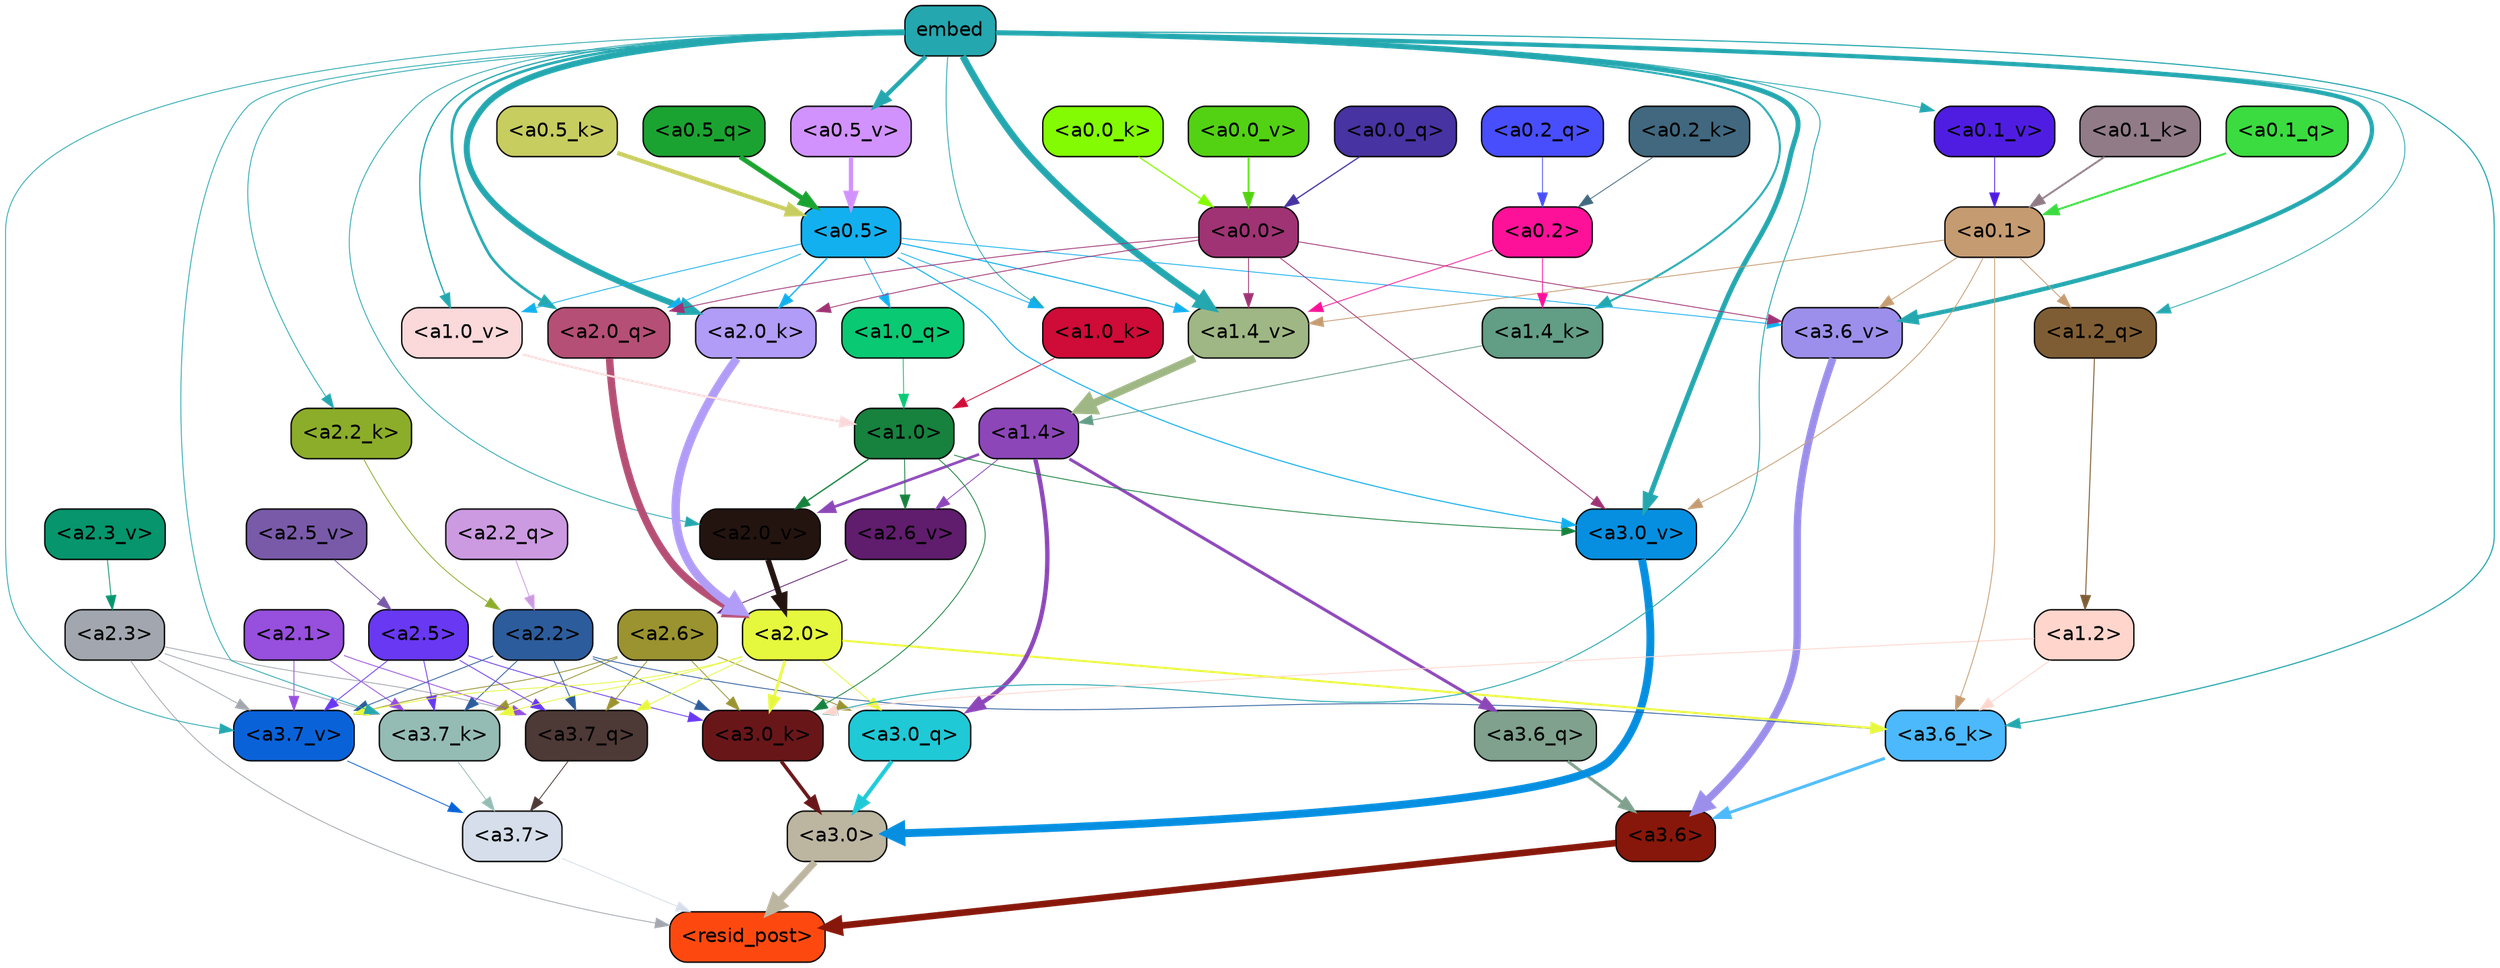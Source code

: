 strict digraph "" {
	graph [bgcolor=transparent,
		layout=dot,
		overlap=false,
		splines=true
	];
	"<a3.7>"	[color=black,
		fillcolor="#d5deea",
		fontname=Helvetica,
		shape=box,
		style="filled, rounded"];
	"<resid_post>"	[color=black,
		fillcolor="#fd4910",
		fontname=Helvetica,
		shape=box,
		style="filled, rounded"];
	"<a3.7>" -> "<resid_post>"	[color="#d5deea",
		penwidth=0.6];
	"<a3.6>"	[color=black,
		fillcolor="#87170a",
		fontname=Helvetica,
		shape=box,
		style="filled, rounded"];
	"<a3.6>" -> "<resid_post>"	[color="#87170a",
		penwidth=4.7534414529800415];
	"<a3.0>"	[color=black,
		fillcolor="#bcb5a0",
		fontname=Helvetica,
		shape=box,
		style="filled, rounded"];
	"<a3.0>" -> "<resid_post>"	[color="#bcb5a0",
		penwidth=4.898576855659485];
	"<a2.3>"	[color=black,
		fillcolor="#a2a7af",
		fontname=Helvetica,
		shape=box,
		style="filled, rounded"];
	"<a2.3>" -> "<resid_post>"	[color="#a2a7af",
		penwidth=0.6];
	"<a3.7_q>"	[color=black,
		fillcolor="#4d3936",
		fontname=Helvetica,
		shape=box,
		style="filled, rounded"];
	"<a2.3>" -> "<a3.7_q>"	[color="#a2a7af",
		penwidth=0.6];
	"<a3.7_k>"	[color=black,
		fillcolor="#94bcb4",
		fontname=Helvetica,
		shape=box,
		style="filled, rounded"];
	"<a2.3>" -> "<a3.7_k>"	[color="#a2a7af",
		penwidth=0.6];
	"<a3.7_v>"	[color=black,
		fillcolor="#0a62d9",
		fontname=Helvetica,
		shape=box,
		style="filled, rounded"];
	"<a2.3>" -> "<a3.7_v>"	[color="#a2a7af",
		penwidth=0.6];
	"<a3.7_q>" -> "<a3.7>"	[color="#4d3936",
		penwidth=0.6];
	"<a3.6_q>"	[color=black,
		fillcolor="#7fa18d",
		fontname=Helvetica,
		shape=box,
		style="filled, rounded"];
	"<a3.6_q>" -> "<a3.6>"	[color="#7fa18d",
		penwidth=2.160832464694977];
	"<a3.0_q>"	[color=black,
		fillcolor="#1fc9d6",
		fontname=Helvetica,
		shape=box,
		style="filled, rounded"];
	"<a3.0_q>" -> "<a3.0>"	[color="#1fc9d6",
		penwidth=2.870753765106201];
	"<a3.7_k>" -> "<a3.7>"	[color="#94bcb4",
		penwidth=0.6];
	"<a3.6_k>"	[color=black,
		fillcolor="#4cb9fc",
		fontname=Helvetica,
		shape=box,
		style="filled, rounded"];
	"<a3.6_k>" -> "<a3.6>"	[color="#4cb9fc",
		penwidth=2.13908451795578];
	"<a3.0_k>"	[color=black,
		fillcolor="#691619",
		fontname=Helvetica,
		shape=box,
		style="filled, rounded"];
	"<a3.0_k>" -> "<a3.0>"	[color="#691619",
		penwidth=2.520303964614868];
	"<a3.7_v>" -> "<a3.7>"	[color="#0a62d9",
		penwidth=0.6];
	"<a3.6_v>"	[color=black,
		fillcolor="#9c8feb",
		fontname=Helvetica,
		shape=box,
		style="filled, rounded"];
	"<a3.6_v>" -> "<a3.6>"	[color="#9c8feb",
		penwidth=5.297133803367615];
	"<a3.0_v>"	[color=black,
		fillcolor="#068fe0",
		fontname=Helvetica,
		shape=box,
		style="filled, rounded"];
	"<a3.0_v>" -> "<a3.0>"	[color="#068fe0",
		penwidth=5.680712580680847];
	"<a2.6>"	[color=black,
		fillcolor="#9a932f",
		fontname=Helvetica,
		shape=box,
		style="filled, rounded"];
	"<a2.6>" -> "<a3.7_q>"	[color="#9a932f",
		penwidth=0.6];
	"<a2.6>" -> "<a3.0_q>"	[color="#9a932f",
		penwidth=0.6];
	"<a2.6>" -> "<a3.7_k>"	[color="#9a932f",
		penwidth=0.6];
	"<a2.6>" -> "<a3.0_k>"	[color="#9a932f",
		penwidth=0.6];
	"<a2.6>" -> "<a3.7_v>"	[color="#9a932f",
		penwidth=0.6];
	"<a2.5>"	[color=black,
		fillcolor="#6838f3",
		fontname=Helvetica,
		shape=box,
		style="filled, rounded"];
	"<a2.5>" -> "<a3.7_q>"	[color="#6838f3",
		penwidth=0.6];
	"<a2.5>" -> "<a3.7_k>"	[color="#6838f3",
		penwidth=0.6];
	"<a2.5>" -> "<a3.0_k>"	[color="#6838f3",
		penwidth=0.6];
	"<a2.5>" -> "<a3.7_v>"	[color="#6838f3",
		penwidth=0.6];
	"<a2.2>"	[color=black,
		fillcolor="#2c5c9c",
		fontname=Helvetica,
		shape=box,
		style="filled, rounded"];
	"<a2.2>" -> "<a3.7_q>"	[color="#2c5c9c",
		penwidth=0.6];
	"<a2.2>" -> "<a3.7_k>"	[color="#2c5c9c",
		penwidth=0.6];
	"<a2.2>" -> "<a3.6_k>"	[color="#2c5c9c",
		penwidth=0.6];
	"<a2.2>" -> "<a3.0_k>"	[color="#2c5c9c",
		penwidth=0.6];
	"<a2.2>" -> "<a3.7_v>"	[color="#2c5c9c",
		penwidth=0.6];
	"<a2.1>"	[color=black,
		fillcolor="#974fdd",
		fontname=Helvetica,
		shape=box,
		style="filled, rounded"];
	"<a2.1>" -> "<a3.7_q>"	[color="#974fdd",
		penwidth=0.6];
	"<a2.1>" -> "<a3.7_k>"	[color="#974fdd",
		penwidth=0.6];
	"<a2.1>" -> "<a3.7_v>"	[color="#974fdd",
		penwidth=0.6];
	"<a2.0>"	[color=black,
		fillcolor="#e6f83d",
		fontname=Helvetica,
		shape=box,
		style="filled, rounded"];
	"<a2.0>" -> "<a3.7_q>"	[color="#e6f83d",
		penwidth=0.6];
	"<a2.0>" -> "<a3.0_q>"	[color="#e6f83d",
		penwidth=0.6];
	"<a2.0>" -> "<a3.7_k>"	[color="#e6f83d",
		penwidth=0.6];
	"<a2.0>" -> "<a3.6_k>"	[color="#e6f83d",
		penwidth=1.4807794839143753];
	"<a2.0>" -> "<a3.0_k>"	[color="#e6f83d",
		penwidth=1.9436544477939606];
	"<a2.0>" -> "<a3.7_v>"	[color="#e6f83d",
		penwidth=0.6];
	"<a1.4>"	[color=black,
		fillcolor="#8c46b8",
		fontname=Helvetica,
		shape=box,
		style="filled, rounded"];
	"<a1.4>" -> "<a3.6_q>"	[color="#8c46b8",
		penwidth=2.1635248363018036];
	"<a1.4>" -> "<a3.0_q>"	[color="#8c46b8",
		penwidth=3.1362746953964233];
	"<a2.6_v>"	[color=black,
		fillcolor="#601c6d",
		fontname=Helvetica,
		shape=box,
		style="filled, rounded"];
	"<a1.4>" -> "<a2.6_v>"	[color="#8c46b8",
		penwidth=0.6];
	"<a2.0_v>"	[color=black,
		fillcolor="#231410",
		fontname=Helvetica,
		shape=box,
		style="filled, rounded"];
	"<a1.4>" -> "<a2.0_v>"	[color="#8c46b8",
		penwidth=1.9271827340126038];
	embed	[color=black,
		fillcolor="#24a7af",
		fontname=Helvetica,
		shape=box,
		style="filled, rounded"];
	embed -> "<a3.7_k>"	[color="#24a7af",
		penwidth=0.6];
	embed -> "<a3.6_k>"	[color="#24a7af",
		penwidth=0.8202246725559235];
	embed -> "<a3.0_k>"	[color="#24a7af",
		penwidth=0.6771316379308701];
	embed -> "<a3.7_v>"	[color="#24a7af",
		penwidth=0.6];
	embed -> "<a3.6_v>"	[color="#24a7af",
		penwidth=3.067279100418091];
	embed -> "<a3.0_v>"	[color="#24a7af",
		penwidth=3.5202720761299133];
	"<a2.0_q>"	[color=black,
		fillcolor="#b54f75",
		fontname=Helvetica,
		shape=box,
		style="filled, rounded"];
	embed -> "<a2.0_q>"	[color="#24a7af",
		penwidth=1.9194039106369019];
	"<a2.2_k>"	[color=black,
		fillcolor="#8cad2a",
		fontname=Helvetica,
		shape=box,
		style="filled, rounded"];
	embed -> "<a2.2_k>"	[color="#24a7af",
		penwidth=0.6];
	"<a2.0_k>"	[color=black,
		fillcolor="#b19cf7",
		fontname=Helvetica,
		shape=box,
		style="filled, rounded"];
	embed -> "<a2.0_k>"	[color="#24a7af",
		penwidth=4.28515887260437];
	embed -> "<a2.0_v>"	[color="#24a7af",
		penwidth=0.6];
	"<a1.2_q>"	[color=black,
		fillcolor="#7f5d34",
		fontname=Helvetica,
		shape=box,
		style="filled, rounded"];
	embed -> "<a1.2_q>"	[color="#24a7af",
		penwidth=0.6];
	"<a1.4_k>"	[color=black,
		fillcolor="#629d86",
		fontname=Helvetica,
		shape=box,
		style="filled, rounded"];
	embed -> "<a1.4_k>"	[color="#24a7af",
		penwidth=1.441945195198059];
	"<a1.0_k>"	[color=black,
		fillcolor="#cf0b37",
		fontname=Helvetica,
		shape=box,
		style="filled, rounded"];
	embed -> "<a1.0_k>"	[color="#24a7af",
		penwidth=0.6];
	"<a1.4_v>"	[color=black,
		fillcolor="#9fb784",
		fontname=Helvetica,
		shape=box,
		style="filled, rounded"];
	embed -> "<a1.4_v>"	[color="#24a7af",
		penwidth=4.830149412155151];
	"<a1.0_v>"	[color=black,
		fillcolor="#fbd8da",
		fontname=Helvetica,
		shape=box,
		style="filled, rounded"];
	embed -> "<a1.0_v>"	[color="#24a7af",
		penwidth=0.8981428295373917];
	"<a0.5_v>"	[color=black,
		fillcolor="#d192fd",
		fontname=Helvetica,
		shape=box,
		style="filled, rounded"];
	embed -> "<a0.5_v>"	[color="#24a7af",
		penwidth=3.074461340904236];
	"<a0.1_v>"	[color=black,
		fillcolor="#4f1de1",
		fontname=Helvetica,
		shape=box,
		style="filled, rounded"];
	embed -> "<a0.1_v>"	[color="#24a7af",
		penwidth=0.6];
	"<a1.2>"	[color=black,
		fillcolor="#ffd5cc",
		fontname=Helvetica,
		shape=box,
		style="filled, rounded"];
	"<a1.2>" -> "<a3.6_k>"	[color="#ffd5cc",
		penwidth=0.6];
	"<a1.2>" -> "<a3.0_k>"	[color="#ffd5cc",
		penwidth=0.6];
	"<a0.1>"	[color=black,
		fillcolor="#c59b71",
		fontname=Helvetica,
		shape=box,
		style="filled, rounded"];
	"<a0.1>" -> "<a3.6_k>"	[color="#c59b71",
		penwidth=0.6];
	"<a0.1>" -> "<a3.6_v>"	[color="#c59b71",
		penwidth=0.6];
	"<a0.1>" -> "<a3.0_v>"	[color="#c59b71",
		penwidth=0.6];
	"<a0.1>" -> "<a1.2_q>"	[color="#c59b71",
		penwidth=0.6];
	"<a0.1>" -> "<a1.4_v>"	[color="#c59b71",
		penwidth=0.6];
	"<a1.0>"	[color=black,
		fillcolor="#17813e",
		fontname=Helvetica,
		shape=box,
		style="filled, rounded"];
	"<a1.0>" -> "<a3.0_k>"	[color="#17813e",
		penwidth=0.6];
	"<a1.0>" -> "<a3.0_v>"	[color="#17813e",
		penwidth=0.6];
	"<a1.0>" -> "<a2.6_v>"	[color="#17813e",
		penwidth=0.6];
	"<a1.0>" -> "<a2.0_v>"	[color="#17813e",
		penwidth=0.9754131138324738];
	"<a0.5>"	[color=black,
		fillcolor="#13b0ef",
		fontname=Helvetica,
		shape=box,
		style="filled, rounded"];
	"<a0.5>" -> "<a3.6_v>"	[color="#13b0ef",
		penwidth=0.6];
	"<a0.5>" -> "<a3.0_v>"	[color="#13b0ef",
		penwidth=0.764040544629097];
	"<a0.5>" -> "<a2.0_q>"	[color="#13b0ef",
		penwidth=0.6];
	"<a0.5>" -> "<a2.0_k>"	[color="#13b0ef",
		penwidth=0.9763890504837036];
	"<a1.0_q>"	[color=black,
		fillcolor="#09c973",
		fontname=Helvetica,
		shape=box,
		style="filled, rounded"];
	"<a0.5>" -> "<a1.0_q>"	[color="#13b0ef",
		penwidth=0.6];
	"<a0.5>" -> "<a1.0_k>"	[color="#13b0ef",
		penwidth=0.6];
	"<a0.5>" -> "<a1.4_v>"	[color="#13b0ef",
		penwidth=0.7723740935325623];
	"<a0.5>" -> "<a1.0_v>"	[color="#13b0ef",
		penwidth=0.6];
	"<a0.0>"	[color=black,
		fillcolor="#9f3374",
		fontname=Helvetica,
		shape=box,
		style="filled, rounded"];
	"<a0.0>" -> "<a3.6_v>"	[color="#9f3374",
		penwidth=0.6];
	"<a0.0>" -> "<a3.0_v>"	[color="#9f3374",
		penwidth=0.6];
	"<a0.0>" -> "<a2.0_q>"	[color="#9f3374",
		penwidth=0.6];
	"<a0.0>" -> "<a2.0_k>"	[color="#9f3374",
		penwidth=0.6];
	"<a0.0>" -> "<a1.4_v>"	[color="#9f3374",
		penwidth=0.6];
	"<a2.2_q>"	[color=black,
		fillcolor="#cc9ae1",
		fontname=Helvetica,
		shape=box,
		style="filled, rounded"];
	"<a2.2_q>" -> "<a2.2>"	[color="#cc9ae1",
		penwidth=0.6];
	"<a2.0_q>" -> "<a2.0>"	[color="#b54f75",
		penwidth=5.313405752182007];
	"<a2.2_k>" -> "<a2.2>"	[color="#8cad2a",
		penwidth=0.6];
	"<a2.0_k>" -> "<a2.0>"	[color="#b19cf7",
		penwidth=6.029795527458191];
	"<a2.6_v>" -> "<a2.6>"	[color="#601c6d",
		penwidth=0.6];
	"<a2.5_v>"	[color=black,
		fillcolor="#795aa9",
		fontname=Helvetica,
		shape=box,
		style="filled, rounded"];
	"<a2.5_v>" -> "<a2.5>"	[color="#795aa9",
		penwidth=0.6];
	"<a2.3_v>"	[color=black,
		fillcolor="#06956c",
		fontname=Helvetica,
		shape=box,
		style="filled, rounded"];
	"<a2.3_v>" -> "<a2.3>"	[color="#06956c",
		penwidth=0.6];
	"<a2.0_v>" -> "<a2.0>"	[color="#231410",
		penwidth=4.041402816772461];
	"<a1.2_q>" -> "<a1.2>"	[color="#7f5d34",
		penwidth=0.6924253702163696];
	"<a1.0_q>" -> "<a1.0>"	[color="#09c973",
		penwidth=0.6];
	"<a1.4_k>" -> "<a1.4>"	[color="#629d86",
		penwidth=0.6];
	"<a1.0_k>" -> "<a1.0>"	[color="#cf0b37",
		penwidth=0.6];
	"<a1.4_v>" -> "<a1.4>"	[color="#9fb784",
		penwidth=5.515027642250061];
	"<a1.0_v>" -> "<a1.0>"	[color="#fbd8da",
		penwidth=1.4252789914608002];
	"<a0.2>"	[color=black,
		fillcolor="#fd1199",
		fontname=Helvetica,
		shape=box,
		style="filled, rounded"];
	"<a0.2>" -> "<a1.4_k>"	[color="#fd1199",
		penwidth=0.6];
	"<a0.2>" -> "<a1.4_v>"	[color="#fd1199",
		penwidth=0.6];
	"<a0.5_q>"	[color=black,
		fillcolor="#1ba331",
		fontname=Helvetica,
		shape=box,
		style="filled, rounded"];
	"<a0.5_q>" -> "<a0.5>"	[color="#1ba331",
		penwidth=3.470327615737915];
	"<a0.2_q>"	[color=black,
		fillcolor="#484efc",
		fontname=Helvetica,
		shape=box,
		style="filled, rounded"];
	"<a0.2_q>" -> "<a0.2>"	[color="#484efc",
		penwidth=0.6];
	"<a0.1_q>"	[color=black,
		fillcolor="#3bdc40",
		fontname=Helvetica,
		shape=box,
		style="filled, rounded"];
	"<a0.1_q>" -> "<a0.1>"	[color="#3bdc40",
		penwidth=1.4035804867744446];
	"<a0.0_q>"	[color=black,
		fillcolor="#4733a1",
		fontname=Helvetica,
		shape=box,
		style="filled, rounded"];
	"<a0.0_q>" -> "<a0.0>"	[color="#4733a1",
		penwidth=0.8884857892990112];
	"<a0.5_k>"	[color=black,
		fillcolor="#c8cd60",
		fontname=Helvetica,
		shape=box,
		style="filled, rounded"];
	"<a0.5_k>" -> "<a0.5>"	[color="#c8cd60",
		penwidth=3.017053723335266];
	"<a0.2_k>"	[color=black,
		fillcolor="#41687f",
		fontname=Helvetica,
		shape=box,
		style="filled, rounded"];
	"<a0.2_k>" -> "<a0.2>"	[color="#41687f",
		penwidth=0.6];
	"<a0.1_k>"	[color=black,
		fillcolor="#907b87",
		fontname=Helvetica,
		shape=box,
		style="filled, rounded"];
	"<a0.1_k>" -> "<a0.1>"	[color="#907b87",
		penwidth=1.3217589855194092];
	"<a0.0_k>"	[color=black,
		fillcolor="#83fb02",
		fontname=Helvetica,
		shape=box,
		style="filled, rounded"];
	"<a0.0_k>" -> "<a0.0>"	[color="#83fb02",
		penwidth=0.8782260417938232];
	"<a0.5_v>" -> "<a0.5>"	[color="#d192fd",
		penwidth=3.088594377040863];
	"<a0.1_v>" -> "<a0.1>"	[color="#4f1de1",
		penwidth=0.6];
	"<a0.0_v>"	[color=black,
		fillcolor="#53d213",
		fontname=Helvetica,
		shape=box,
		style="filled, rounded"];
	"<a0.0_v>" -> "<a0.0>"	[color="#53d213",
		penwidth=1.2872320413589478];
}
